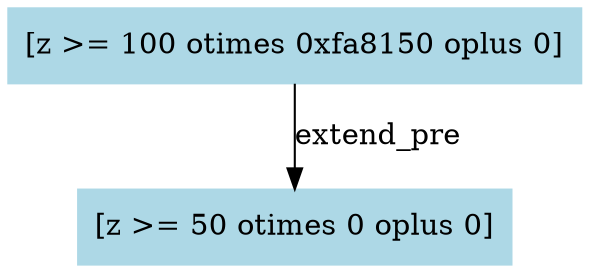 digraph "[ELSIF z < 200 THEN]" {
"0xfa80d0" [label="[z >= 100 otimes 0xfa8150 oplus 0]", color=lightblue,style=filled,shape=box]
"0xfa80d0" -> "0xfa8150" [label=extend_pre,color=black]
"0xfa8150" [label="[z >= 50 otimes 0 oplus 0]", color=lightblue,style=filled,shape=box]
}


